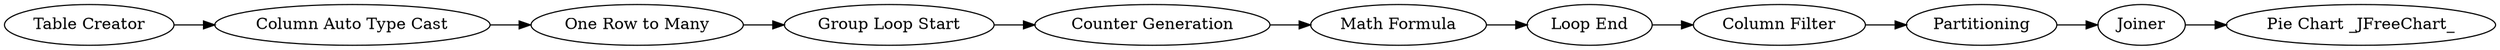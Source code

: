 digraph {
	12 -> 15
	10 -> 9
	16 -> 19
	9 -> 11
	13 -> 14
	15 -> 17
	14 -> 12
	17 -> 16
	7 -> 10
	11 -> 13
	16 [label=Joiner]
	14 [label="Math Formula"]
	13 [label="Counter Generation"]
	7 [label="Table Creator"]
	9 [label="One Row to Many"]
	11 [label="Group Loop Start"]
	15 [label="Column Filter"]
	12 [label="Loop End"]
	17 [label=Partitioning]
	10 [label="Column Auto Type Cast"]
	19 [label="Pie Chart _JFreeChart_"]
	rankdir=LR
}
